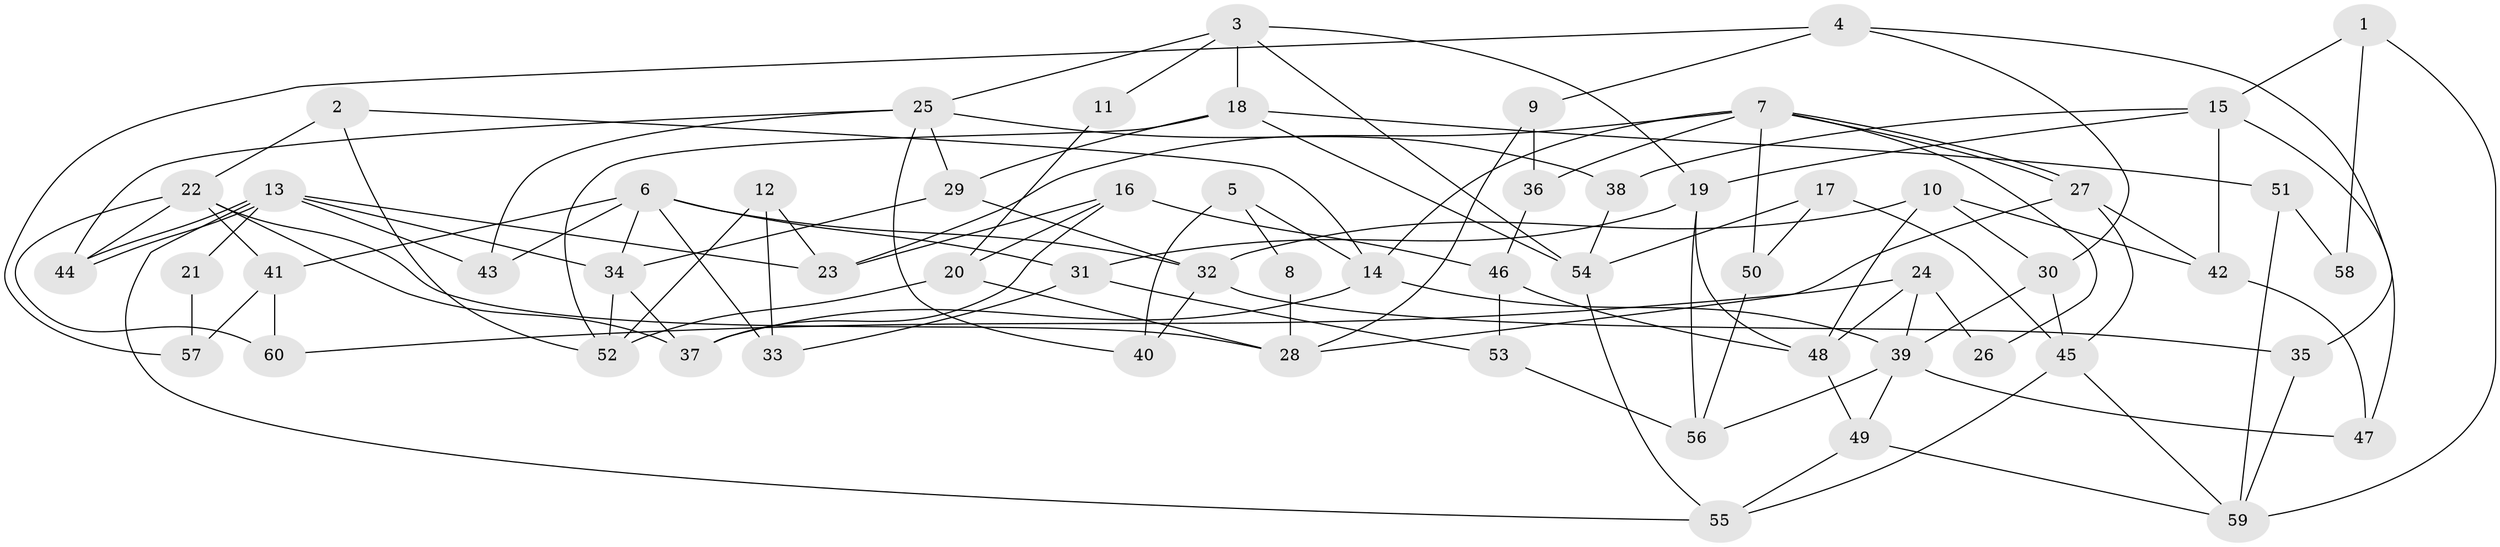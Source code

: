 // Generated by graph-tools (version 1.1) at 2025/02/03/09/25 03:02:09]
// undirected, 60 vertices, 120 edges
graph export_dot {
graph [start="1"]
  node [color=gray90,style=filled];
  1;
  2;
  3;
  4;
  5;
  6;
  7;
  8;
  9;
  10;
  11;
  12;
  13;
  14;
  15;
  16;
  17;
  18;
  19;
  20;
  21;
  22;
  23;
  24;
  25;
  26;
  27;
  28;
  29;
  30;
  31;
  32;
  33;
  34;
  35;
  36;
  37;
  38;
  39;
  40;
  41;
  42;
  43;
  44;
  45;
  46;
  47;
  48;
  49;
  50;
  51;
  52;
  53;
  54;
  55;
  56;
  57;
  58;
  59;
  60;
  1 -- 15;
  1 -- 59;
  1 -- 58;
  2 -- 22;
  2 -- 14;
  2 -- 52;
  3 -- 25;
  3 -- 18;
  3 -- 11;
  3 -- 19;
  3 -- 54;
  4 -- 30;
  4 -- 9;
  4 -- 35;
  4 -- 57;
  5 -- 40;
  5 -- 14;
  5 -- 8;
  6 -- 32;
  6 -- 33;
  6 -- 31;
  6 -- 34;
  6 -- 41;
  6 -- 43;
  7 -- 27;
  7 -- 27;
  7 -- 14;
  7 -- 23;
  7 -- 26;
  7 -- 36;
  7 -- 50;
  8 -- 28;
  9 -- 28;
  9 -- 36;
  10 -- 30;
  10 -- 42;
  10 -- 32;
  10 -- 48;
  11 -- 20;
  12 -- 52;
  12 -- 23;
  12 -- 33;
  13 -- 34;
  13 -- 44;
  13 -- 44;
  13 -- 21;
  13 -- 23;
  13 -- 43;
  13 -- 55;
  14 -- 39;
  14 -- 37;
  15 -- 19;
  15 -- 38;
  15 -- 42;
  15 -- 47;
  16 -- 23;
  16 -- 20;
  16 -- 37;
  16 -- 46;
  17 -- 50;
  17 -- 45;
  17 -- 54;
  18 -- 54;
  18 -- 52;
  18 -- 29;
  18 -- 51;
  19 -- 48;
  19 -- 31;
  19 -- 56;
  20 -- 28;
  20 -- 52;
  21 -- 57;
  22 -- 60;
  22 -- 37;
  22 -- 28;
  22 -- 41;
  22 -- 44;
  24 -- 39;
  24 -- 48;
  24 -- 26;
  24 -- 60;
  25 -- 44;
  25 -- 43;
  25 -- 29;
  25 -- 38;
  25 -- 40;
  27 -- 45;
  27 -- 28;
  27 -- 42;
  29 -- 32;
  29 -- 34;
  30 -- 45;
  30 -- 39;
  31 -- 33;
  31 -- 53;
  32 -- 35;
  32 -- 40;
  34 -- 37;
  34 -- 52;
  35 -- 59;
  36 -- 46;
  38 -- 54;
  39 -- 47;
  39 -- 49;
  39 -- 56;
  41 -- 57;
  41 -- 60;
  42 -- 47;
  45 -- 59;
  45 -- 55;
  46 -- 53;
  46 -- 48;
  48 -- 49;
  49 -- 55;
  49 -- 59;
  50 -- 56;
  51 -- 59;
  51 -- 58;
  53 -- 56;
  54 -- 55;
}
